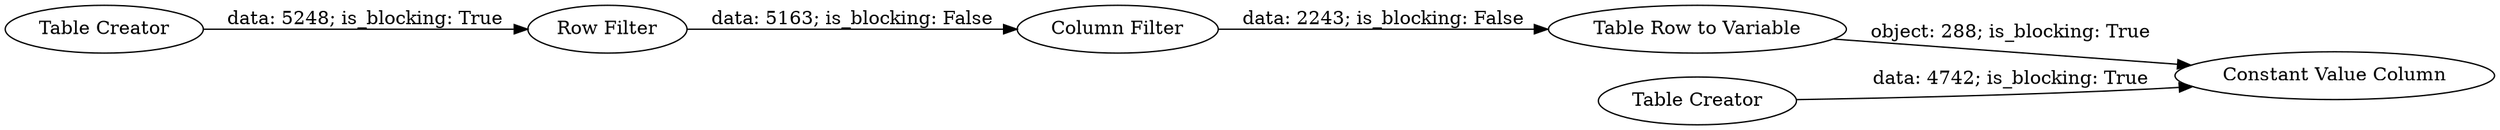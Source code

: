 digraph {
	"6659020239170278858_1" [label="Table Creator"]
	"6659020239170278858_5" [label="Table Creator"]
	"6659020239170278858_2" [label="Row Filter"]
	"6659020239170278858_3" [label="Column Filter"]
	"6659020239170278858_4" [label="Constant Value Column"]
	"6659020239170278858_6" [label="Table Row to Variable"]
	"6659020239170278858_6" -> "6659020239170278858_4" [label="object: 288; is_blocking: True"]
	"6659020239170278858_2" -> "6659020239170278858_3" [label="data: 5163; is_blocking: False"]
	"6659020239170278858_3" -> "6659020239170278858_6" [label="data: 2243; is_blocking: False"]
	"6659020239170278858_5" -> "6659020239170278858_4" [label="data: 4742; is_blocking: True"]
	"6659020239170278858_1" -> "6659020239170278858_2" [label="data: 5248; is_blocking: True"]
	rankdir=LR
}
